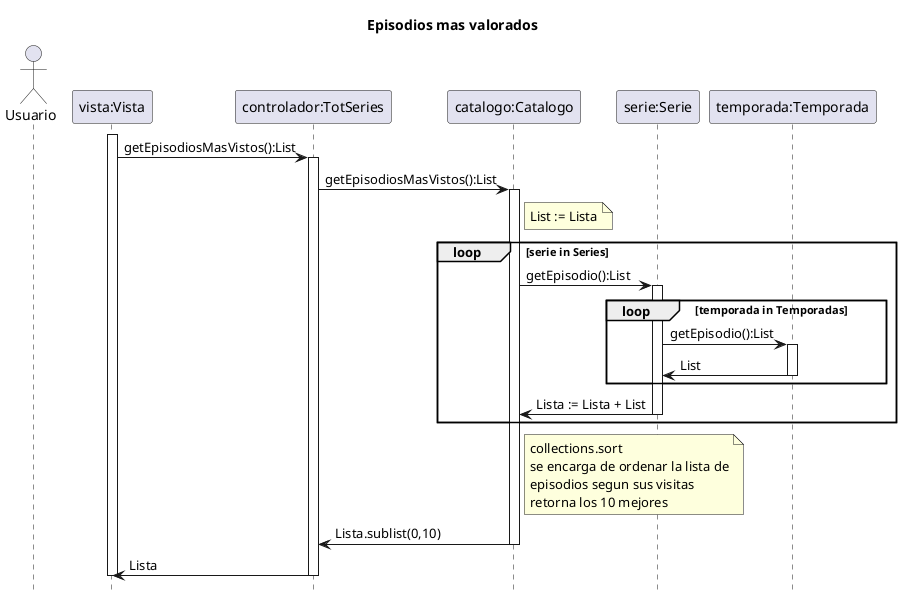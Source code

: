 @startuml
title		Episodios mas valorados
hide	footbox

actor	Usuario as usuario
participant "vista:Vista" as vista
participant "controlador:TotSeries" as totseries
participant "catalogo:Catalogo" as catalogo
participant "serie:Serie" as serie
participant "temporada:Temporada" as temporada

activate vista
vista->totseries : getEpisodiosMasVistos():List
activate totseries
totseries->catalogo : getEpisodiosMasVistos():List
activate catalogo
note right catalogo
    List := Lista
end note
loop serie in Series
    catalogo -> serie : getEpisodio():List
    activate serie
    loop temporada in Temporadas
        serie -> temporada : getEpisodio():List
        activate temporada
        temporada -> serie : List
        deactivate temporada
    end loop
    serie -> catalogo : Lista := Lista + List
    deactivate serie
end loop
note right catalogo
    collections.sort
    se encarga de ordenar la lista de
    episodios segun sus visitas
    retorna los 10 mejores
end note
catalogo -> totseries : Lista.sublist(0,10)
deactivate catalogo
totseries -> vista : Lista
deactivate totseries
deactivate vista
@enduml